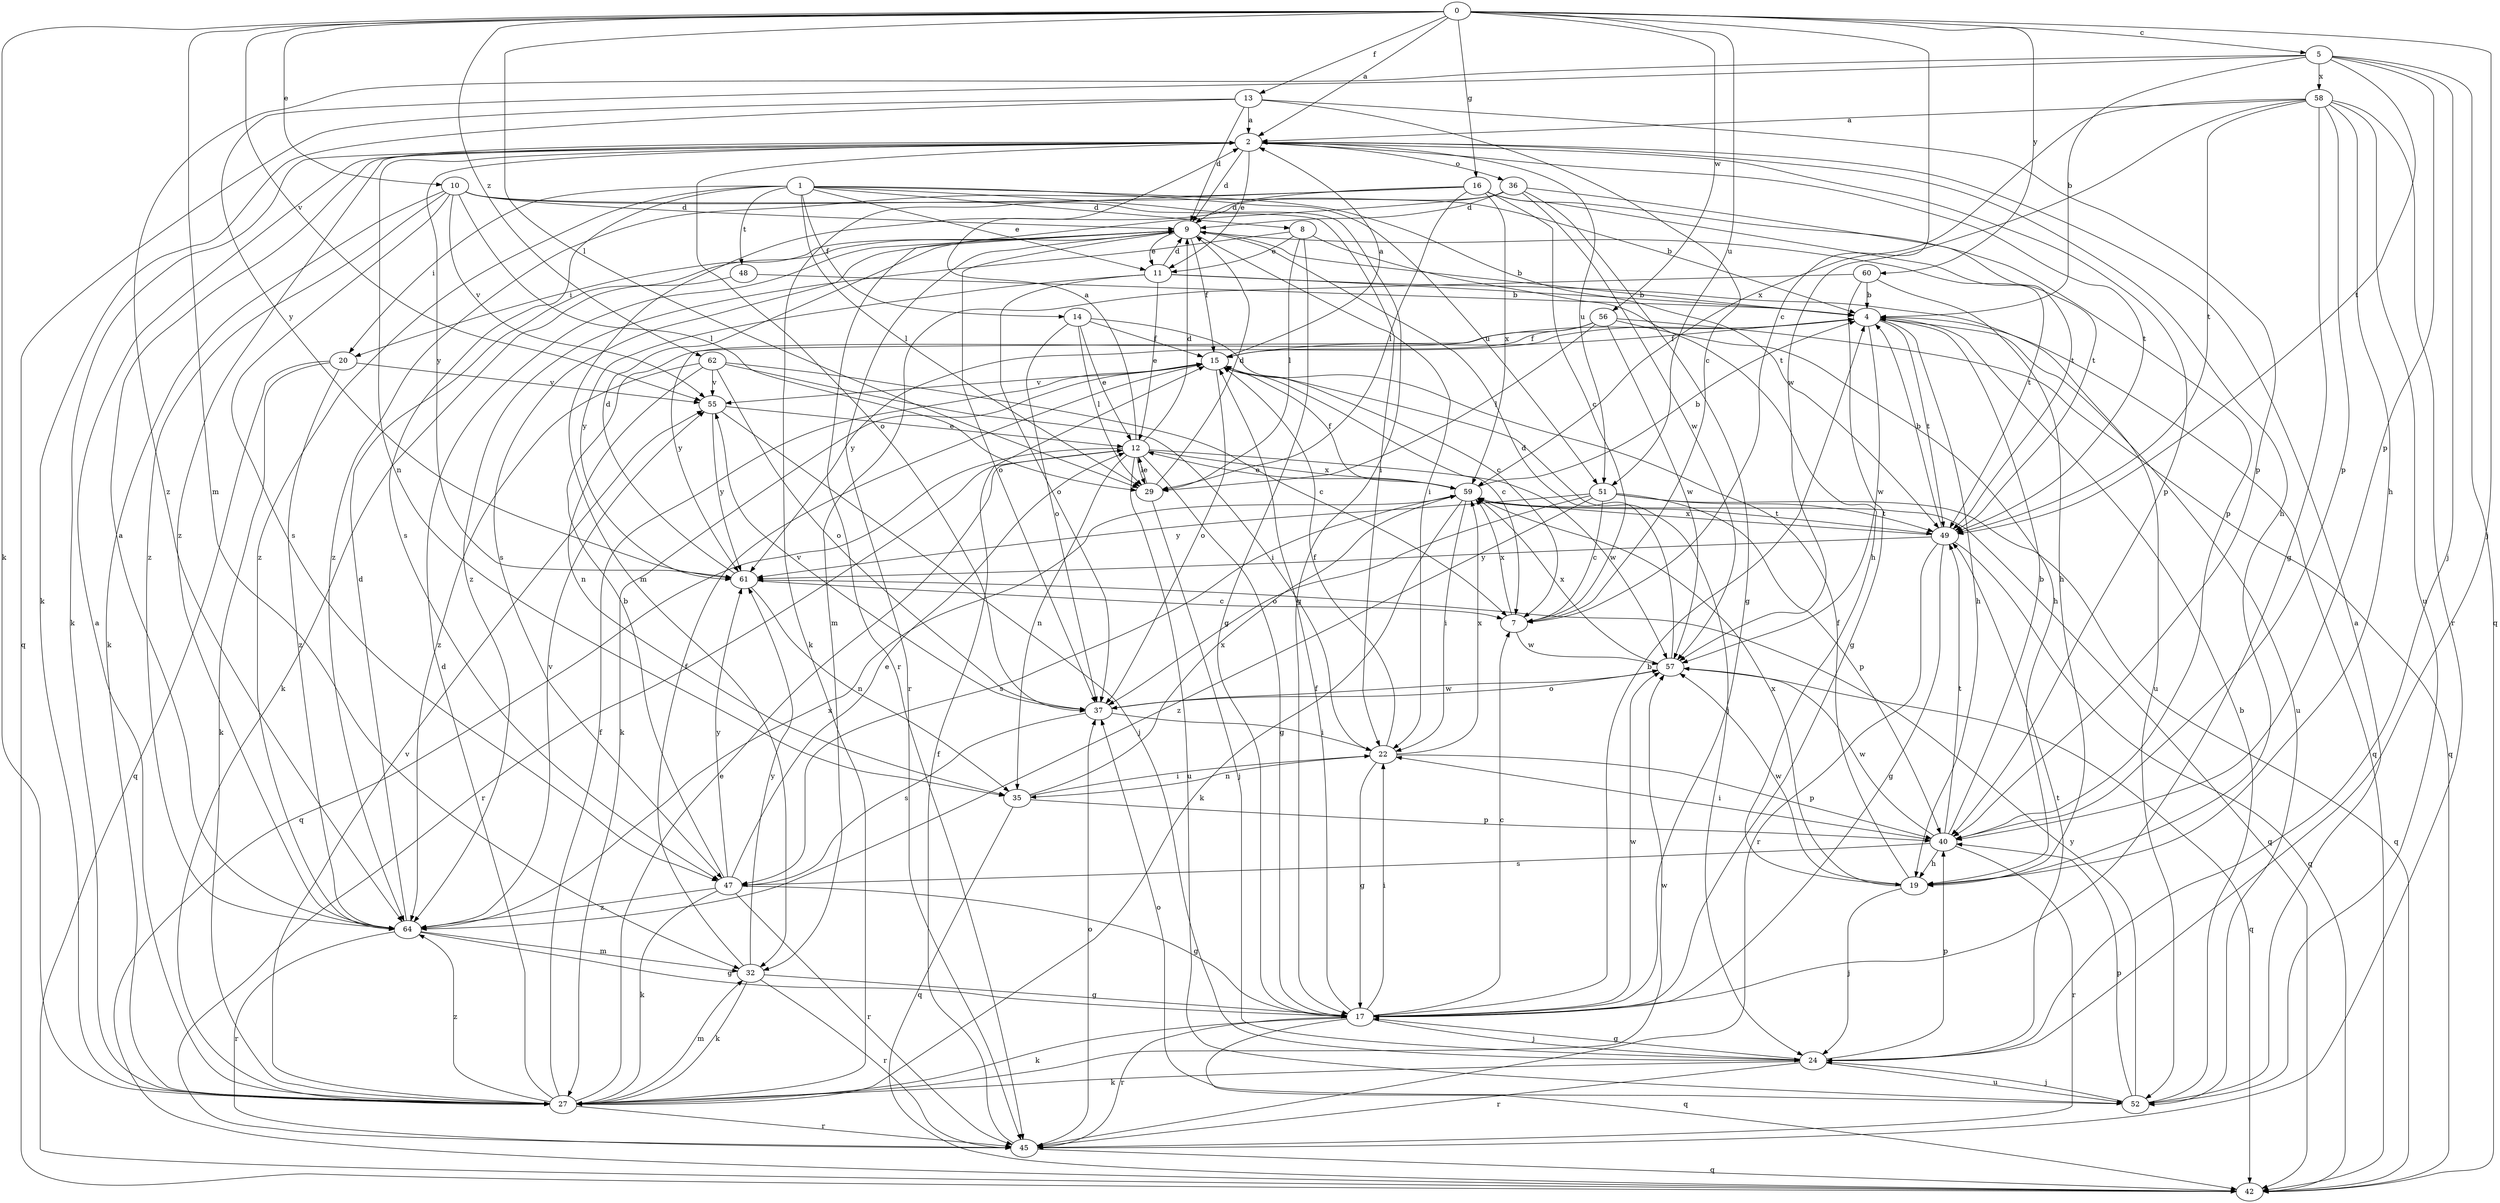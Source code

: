 strict digraph  {
0;
1;
2;
4;
5;
7;
8;
9;
10;
11;
12;
13;
14;
15;
16;
17;
19;
20;
22;
24;
27;
29;
32;
35;
36;
37;
40;
42;
45;
47;
48;
49;
51;
52;
55;
56;
57;
58;
59;
60;
61;
62;
64;
0 -> 2  [label=a];
0 -> 5  [label=c];
0 -> 7  [label=c];
0 -> 10  [label=e];
0 -> 13  [label=f];
0 -> 16  [label=g];
0 -> 24  [label=j];
0 -> 27  [label=k];
0 -> 29  [label=l];
0 -> 32  [label=m];
0 -> 51  [label=u];
0 -> 55  [label=v];
0 -> 56  [label=w];
0 -> 60  [label=y];
0 -> 62  [label=z];
1 -> 8  [label=d];
1 -> 11  [label=e];
1 -> 14  [label=f];
1 -> 17  [label=g];
1 -> 20  [label=i];
1 -> 29  [label=l];
1 -> 47  [label=s];
1 -> 48  [label=t];
1 -> 49  [label=t];
1 -> 51  [label=u];
1 -> 64  [label=z];
2 -> 9  [label=d];
2 -> 11  [label=e];
2 -> 19  [label=h];
2 -> 27  [label=k];
2 -> 35  [label=n];
2 -> 36  [label=o];
2 -> 37  [label=o];
2 -> 40  [label=p];
2 -> 49  [label=t];
2 -> 51  [label=u];
2 -> 61  [label=y];
2 -> 64  [label=z];
4 -> 15  [label=f];
4 -> 19  [label=h];
4 -> 42  [label=q];
4 -> 49  [label=t];
4 -> 52  [label=u];
4 -> 57  [label=w];
4 -> 61  [label=y];
5 -> 4  [label=b];
5 -> 24  [label=j];
5 -> 40  [label=p];
5 -> 42  [label=q];
5 -> 49  [label=t];
5 -> 58  [label=x];
5 -> 61  [label=y];
5 -> 64  [label=z];
7 -> 57  [label=w];
7 -> 59  [label=x];
8 -> 11  [label=e];
8 -> 17  [label=g];
8 -> 19  [label=h];
8 -> 29  [label=l];
8 -> 64  [label=z];
9 -> 4  [label=b];
9 -> 11  [label=e];
9 -> 15  [label=f];
9 -> 20  [label=i];
9 -> 22  [label=i];
9 -> 37  [label=o];
9 -> 45  [label=r];
9 -> 47  [label=s];
9 -> 49  [label=t];
10 -> 4  [label=b];
10 -> 9  [label=d];
10 -> 22  [label=i];
10 -> 27  [label=k];
10 -> 29  [label=l];
10 -> 47  [label=s];
10 -> 55  [label=v];
10 -> 64  [label=z];
11 -> 4  [label=b];
11 -> 9  [label=d];
11 -> 12  [label=e];
11 -> 37  [label=o];
11 -> 52  [label=u];
11 -> 61  [label=y];
12 -> 2  [label=a];
12 -> 9  [label=d];
12 -> 17  [label=g];
12 -> 29  [label=l];
12 -> 35  [label=n];
12 -> 42  [label=q];
12 -> 45  [label=r];
12 -> 52  [label=u];
12 -> 57  [label=w];
12 -> 59  [label=x];
13 -> 2  [label=a];
13 -> 7  [label=c];
13 -> 9  [label=d];
13 -> 27  [label=k];
13 -> 40  [label=p];
13 -> 42  [label=q];
14 -> 7  [label=c];
14 -> 12  [label=e];
14 -> 15  [label=f];
14 -> 29  [label=l];
14 -> 37  [label=o];
15 -> 2  [label=a];
15 -> 7  [label=c];
15 -> 24  [label=j];
15 -> 27  [label=k];
15 -> 37  [label=o];
15 -> 55  [label=v];
16 -> 7  [label=c];
16 -> 9  [label=d];
16 -> 27  [label=k];
16 -> 29  [label=l];
16 -> 40  [label=p];
16 -> 49  [label=t];
16 -> 59  [label=x];
16 -> 64  [label=z];
17 -> 4  [label=b];
17 -> 7  [label=c];
17 -> 15  [label=f];
17 -> 22  [label=i];
17 -> 24  [label=j];
17 -> 27  [label=k];
17 -> 42  [label=q];
17 -> 45  [label=r];
17 -> 57  [label=w];
19 -> 15  [label=f];
19 -> 24  [label=j];
19 -> 57  [label=w];
19 -> 59  [label=x];
20 -> 27  [label=k];
20 -> 42  [label=q];
20 -> 55  [label=v];
20 -> 64  [label=z];
22 -> 15  [label=f];
22 -> 17  [label=g];
22 -> 35  [label=n];
22 -> 40  [label=p];
22 -> 59  [label=x];
24 -> 17  [label=g];
24 -> 27  [label=k];
24 -> 40  [label=p];
24 -> 45  [label=r];
24 -> 49  [label=t];
24 -> 52  [label=u];
27 -> 2  [label=a];
27 -> 9  [label=d];
27 -> 12  [label=e];
27 -> 15  [label=f];
27 -> 32  [label=m];
27 -> 45  [label=r];
27 -> 55  [label=v];
27 -> 57  [label=w];
27 -> 64  [label=z];
29 -> 9  [label=d];
29 -> 12  [label=e];
29 -> 24  [label=j];
32 -> 15  [label=f];
32 -> 17  [label=g];
32 -> 27  [label=k];
32 -> 45  [label=r];
32 -> 61  [label=y];
35 -> 22  [label=i];
35 -> 40  [label=p];
35 -> 42  [label=q];
35 -> 59  [label=x];
36 -> 9  [label=d];
36 -> 17  [label=g];
36 -> 32  [label=m];
36 -> 45  [label=r];
36 -> 49  [label=t];
36 -> 57  [label=w];
37 -> 22  [label=i];
37 -> 47  [label=s];
37 -> 55  [label=v];
37 -> 57  [label=w];
40 -> 4  [label=b];
40 -> 19  [label=h];
40 -> 22  [label=i];
40 -> 45  [label=r];
40 -> 47  [label=s];
40 -> 49  [label=t];
40 -> 57  [label=w];
45 -> 15  [label=f];
45 -> 37  [label=o];
45 -> 42  [label=q];
47 -> 4  [label=b];
47 -> 12  [label=e];
47 -> 17  [label=g];
47 -> 27  [label=k];
47 -> 45  [label=r];
47 -> 61  [label=y];
47 -> 64  [label=z];
48 -> 4  [label=b];
48 -> 27  [label=k];
49 -> 4  [label=b];
49 -> 17  [label=g];
49 -> 42  [label=q];
49 -> 45  [label=r];
49 -> 59  [label=x];
49 -> 61  [label=y];
51 -> 7  [label=c];
51 -> 37  [label=o];
51 -> 40  [label=p];
51 -> 42  [label=q];
51 -> 49  [label=t];
51 -> 61  [label=y];
51 -> 64  [label=z];
52 -> 2  [label=a];
52 -> 4  [label=b];
52 -> 24  [label=j];
52 -> 37  [label=o];
52 -> 40  [label=p];
52 -> 61  [label=y];
55 -> 12  [label=e];
55 -> 24  [label=j];
55 -> 61  [label=y];
56 -> 15  [label=f];
56 -> 19  [label=h];
56 -> 29  [label=l];
56 -> 42  [label=q];
56 -> 57  [label=w];
56 -> 61  [label=y];
57 -> 9  [label=d];
57 -> 37  [label=o];
57 -> 42  [label=q];
57 -> 59  [label=x];
58 -> 2  [label=a];
58 -> 17  [label=g];
58 -> 19  [label=h];
58 -> 40  [label=p];
58 -> 45  [label=r];
58 -> 49  [label=t];
58 -> 52  [label=u];
58 -> 57  [label=w];
58 -> 59  [label=x];
59 -> 4  [label=b];
59 -> 12  [label=e];
59 -> 15  [label=f];
59 -> 22  [label=i];
59 -> 27  [label=k];
59 -> 42  [label=q];
59 -> 47  [label=s];
59 -> 49  [label=t];
60 -> 4  [label=b];
60 -> 17  [label=g];
60 -> 19  [label=h];
60 -> 32  [label=m];
61 -> 7  [label=c];
61 -> 9  [label=d];
61 -> 35  [label=n];
62 -> 7  [label=c];
62 -> 22  [label=i];
62 -> 35  [label=n];
62 -> 37  [label=o];
62 -> 55  [label=v];
62 -> 64  [label=z];
64 -> 2  [label=a];
64 -> 9  [label=d];
64 -> 17  [label=g];
64 -> 32  [label=m];
64 -> 45  [label=r];
64 -> 55  [label=v];
64 -> 59  [label=x];
}
